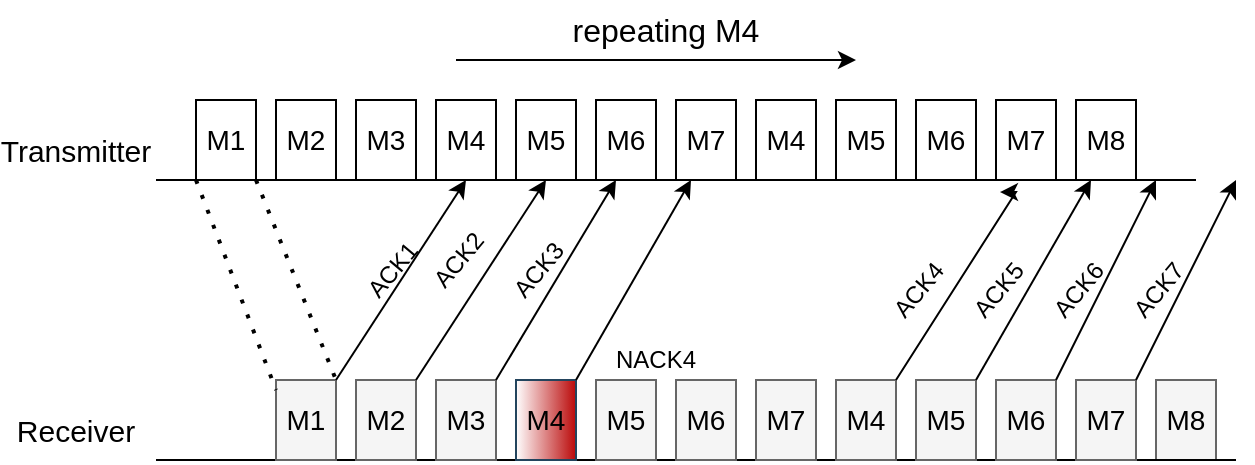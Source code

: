 <mxfile version="24.3.1" type="device">
  <diagram name="Page-1" id="HKSS3Wj2jXMU2g8QIEEy">
    <mxGraphModel dx="1050" dy="522" grid="1" gridSize="10" guides="1" tooltips="1" connect="1" arrows="1" fold="1" page="1" pageScale="1" pageWidth="827" pageHeight="1169" math="0" shadow="0">
      <root>
        <mxCell id="0" />
        <mxCell id="1" parent="0" />
        <mxCell id="xKt1_NO1aBf8VLeOsHZg-1" value="" style="endArrow=none;html=1;rounded=0;" parent="1" edge="1">
          <mxGeometry width="50" height="50" relative="1" as="geometry">
            <mxPoint x="100" y="240" as="sourcePoint" />
            <mxPoint x="620" y="240" as="targetPoint" />
          </mxGeometry>
        </mxCell>
        <mxCell id="xKt1_NO1aBf8VLeOsHZg-2" value="" style="rounded=0;whiteSpace=wrap;html=1;direction=south;" parent="1" vertex="1">
          <mxGeometry x="120" y="200" width="30" height="40" as="geometry" />
        </mxCell>
        <mxCell id="xKt1_NO1aBf8VLeOsHZg-3" value="" style="rounded=0;whiteSpace=wrap;html=1;direction=south;" parent="1" vertex="1">
          <mxGeometry x="560" y="200" width="30" height="40" as="geometry" />
        </mxCell>
        <mxCell id="xKt1_NO1aBf8VLeOsHZg-4" value="" style="rounded=0;whiteSpace=wrap;html=1;direction=south;" parent="1" vertex="1">
          <mxGeometry x="480" y="200" width="30" height="40" as="geometry" />
        </mxCell>
        <mxCell id="xKt1_NO1aBf8VLeOsHZg-5" value="" style="rounded=0;whiteSpace=wrap;html=1;direction=south;" parent="1" vertex="1">
          <mxGeometry x="160" y="200" width="30" height="40" as="geometry" />
        </mxCell>
        <mxCell id="xKt1_NO1aBf8VLeOsHZg-6" value="" style="rounded=0;whiteSpace=wrap;html=1;direction=south;" parent="1" vertex="1">
          <mxGeometry x="200" y="200" width="30" height="40" as="geometry" />
        </mxCell>
        <mxCell id="xKt1_NO1aBf8VLeOsHZg-7" value="" style="rounded=0;whiteSpace=wrap;html=1;direction=south;" parent="1" vertex="1">
          <mxGeometry x="240" y="200" width="30" height="40" as="geometry" />
        </mxCell>
        <mxCell id="xKt1_NO1aBf8VLeOsHZg-8" value="" style="rounded=0;whiteSpace=wrap;html=1;direction=south;" parent="1" vertex="1">
          <mxGeometry x="320" y="200" width="30" height="40" as="geometry" />
        </mxCell>
        <mxCell id="xKt1_NO1aBf8VLeOsHZg-9" value="" style="rounded=0;whiteSpace=wrap;html=1;direction=south;" parent="1" vertex="1">
          <mxGeometry x="280" y="200" width="30" height="40" as="geometry" />
        </mxCell>
        <mxCell id="xKt1_NO1aBf8VLeOsHZg-10" value="" style="rounded=0;whiteSpace=wrap;html=1;direction=south;" parent="1" vertex="1">
          <mxGeometry x="520" y="200" width="30" height="40" as="geometry" />
        </mxCell>
        <mxCell id="xKt1_NO1aBf8VLeOsHZg-11" value="" style="rounded=0;whiteSpace=wrap;html=1;direction=south;" parent="1" vertex="1">
          <mxGeometry x="360" y="200" width="30" height="40" as="geometry" />
        </mxCell>
        <mxCell id="xKt1_NO1aBf8VLeOsHZg-12" value="" style="rounded=0;whiteSpace=wrap;html=1;direction=south;" parent="1" vertex="1">
          <mxGeometry x="400" y="200" width="30" height="40" as="geometry" />
        </mxCell>
        <mxCell id="xKt1_NO1aBf8VLeOsHZg-13" value="" style="rounded=0;whiteSpace=wrap;html=1;direction=south;" parent="1" vertex="1">
          <mxGeometry x="440" y="200" width="30" height="40" as="geometry" />
        </mxCell>
        <mxCell id="xKt1_NO1aBf8VLeOsHZg-14" value="" style="rounded=0;whiteSpace=wrap;html=1;direction=south;fillColor=#f5f5f5;fontColor=#333333;strokeColor=#666666;" parent="1" vertex="1">
          <mxGeometry x="600" y="340" width="30" height="40" as="geometry" />
        </mxCell>
        <mxCell id="xKt1_NO1aBf8VLeOsHZg-15" value="" style="endArrow=none;html=1;rounded=0;" parent="1" edge="1">
          <mxGeometry width="50" height="50" relative="1" as="geometry">
            <mxPoint x="100" y="380" as="sourcePoint" />
            <mxPoint x="640" y="380" as="targetPoint" />
          </mxGeometry>
        </mxCell>
        <mxCell id="xKt1_NO1aBf8VLeOsHZg-16" value="" style="rounded=0;whiteSpace=wrap;html=1;direction=south;fillColor=#f5f5f5;fontColor=#333333;strokeColor=#666666;" parent="1" vertex="1">
          <mxGeometry x="520" y="340" width="30" height="40" as="geometry" />
        </mxCell>
        <mxCell id="xKt1_NO1aBf8VLeOsHZg-17" value="" style="rounded=0;whiteSpace=wrap;html=1;direction=south;fillColor=#f5f5f5;fontColor=#333333;strokeColor=#666666;" parent="1" vertex="1">
          <mxGeometry x="480" y="340" width="30" height="40" as="geometry" />
        </mxCell>
        <mxCell id="xKt1_NO1aBf8VLeOsHZg-18" value="" style="rounded=0;whiteSpace=wrap;html=1;direction=south;fillColor=#f5f5f5;fontColor=#333333;strokeColor=#666666;" parent="1" vertex="1">
          <mxGeometry x="440" y="340" width="30" height="40" as="geometry" />
        </mxCell>
        <mxCell id="xKt1_NO1aBf8VLeOsHZg-19" value="" style="rounded=0;whiteSpace=wrap;html=1;direction=south;fillColor=#f5f5f5;fontColor=#333333;strokeColor=#666666;" parent="1" vertex="1">
          <mxGeometry x="400" y="340" width="30" height="40" as="geometry" />
        </mxCell>
        <mxCell id="xKt1_NO1aBf8VLeOsHZg-20" value="" style="rounded=0;whiteSpace=wrap;html=1;direction=south;fillColor=#f5f5f5;fontColor=#333333;strokeColor=#666666;" parent="1" vertex="1">
          <mxGeometry x="360" y="340" width="30" height="40" as="geometry" />
        </mxCell>
        <mxCell id="xKt1_NO1aBf8VLeOsHZg-21" value="" style="rounded=0;whiteSpace=wrap;html=1;direction=south;fillColor=#f5f5f5;fontColor=#333333;strokeColor=#666666;" parent="1" vertex="1">
          <mxGeometry x="320" y="340" width="30" height="40" as="geometry" />
        </mxCell>
        <mxCell id="xKt1_NO1aBf8VLeOsHZg-22" value="" style="rounded=0;whiteSpace=wrap;html=1;direction=south;fillColor=default;strokeColor=#23445d;gradientColor=#BA0909;gradientDirection=north;" parent="1" vertex="1">
          <mxGeometry x="280" y="340" width="30" height="40" as="geometry" />
        </mxCell>
        <mxCell id="xKt1_NO1aBf8VLeOsHZg-23" value="" style="rounded=0;whiteSpace=wrap;html=1;direction=south;fillColor=#f5f5f5;fontColor=#333333;strokeColor=#666666;" parent="1" vertex="1">
          <mxGeometry x="240" y="340" width="30" height="40" as="geometry" />
        </mxCell>
        <mxCell id="xKt1_NO1aBf8VLeOsHZg-24" value="" style="rounded=0;whiteSpace=wrap;html=1;direction=south;fillColor=#f5f5f5;fontColor=#333333;strokeColor=#666666;" parent="1" vertex="1">
          <mxGeometry x="200" y="340" width="30" height="40" as="geometry" />
        </mxCell>
        <mxCell id="xKt1_NO1aBf8VLeOsHZg-25" value="" style="rounded=0;whiteSpace=wrap;html=1;direction=south;fillColor=#f5f5f5;fontColor=#333333;strokeColor=#666666;" parent="1" vertex="1">
          <mxGeometry x="160" y="340" width="30" height="40" as="geometry" />
        </mxCell>
        <mxCell id="xKt1_NO1aBf8VLeOsHZg-28" value="" style="rounded=0;whiteSpace=wrap;html=1;direction=south;fillColor=#f5f5f5;fontColor=#333333;strokeColor=#666666;" parent="1" vertex="1">
          <mxGeometry x="560" y="340" width="30" height="40" as="geometry" />
        </mxCell>
        <mxCell id="xKt1_NO1aBf8VLeOsHZg-29" value="&lt;font style=&quot;font-size: 14px;&quot;&gt;M3&lt;/font&gt;" style="text;html=1;align=center;verticalAlign=middle;whiteSpace=wrap;rounded=0;" parent="1" vertex="1">
          <mxGeometry x="225" y="345" width="60" height="30" as="geometry" />
        </mxCell>
        <mxCell id="xKt1_NO1aBf8VLeOsHZg-30" value="&lt;font style=&quot;font-size: 14px;&quot;&gt;M2&lt;/font&gt;" style="text;html=1;align=center;verticalAlign=middle;whiteSpace=wrap;rounded=0;" parent="1" vertex="1">
          <mxGeometry x="185" y="345" width="60" height="30" as="geometry" />
        </mxCell>
        <mxCell id="xKt1_NO1aBf8VLeOsHZg-31" value="&lt;font style=&quot;font-size: 14px;&quot;&gt;M1&lt;/font&gt;" style="text;html=1;align=center;verticalAlign=middle;whiteSpace=wrap;rounded=0;" parent="1" vertex="1">
          <mxGeometry x="145" y="345" width="60" height="30" as="geometry" />
        </mxCell>
        <mxCell id="xKt1_NO1aBf8VLeOsHZg-32" value="&lt;font style=&quot;font-size: 14px;&quot;&gt;M1&lt;/font&gt;" style="text;html=1;align=center;verticalAlign=middle;whiteSpace=wrap;rounded=0;" parent="1" vertex="1">
          <mxGeometry x="105" y="205" width="60" height="30" as="geometry" />
        </mxCell>
        <mxCell id="xKt1_NO1aBf8VLeOsHZg-33" value="&lt;font style=&quot;font-size: 14px;&quot;&gt;M7&lt;/font&gt;" style="text;html=1;align=center;verticalAlign=middle;whiteSpace=wrap;rounded=0;" parent="1" vertex="1">
          <mxGeometry x="545" y="345" width="60" height="30" as="geometry" />
        </mxCell>
        <mxCell id="xKt1_NO1aBf8VLeOsHZg-34" value="&lt;font style=&quot;font-size: 14px;&quot;&gt;M2&lt;/font&gt;" style="text;html=1;align=center;verticalAlign=middle;whiteSpace=wrap;rounded=0;" parent="1" vertex="1">
          <mxGeometry x="145" y="205" width="60" height="30" as="geometry" />
        </mxCell>
        <mxCell id="xKt1_NO1aBf8VLeOsHZg-35" value="&lt;font style=&quot;font-size: 14px;&quot;&gt;M3&lt;/font&gt;" style="text;html=1;align=center;verticalAlign=middle;whiteSpace=wrap;rounded=0;" parent="1" vertex="1">
          <mxGeometry x="185" y="205" width="60" height="30" as="geometry" />
        </mxCell>
        <mxCell id="xKt1_NO1aBf8VLeOsHZg-36" value="&lt;span style=&quot;font-size: 14px;&quot;&gt;M6&lt;/span&gt;" style="text;html=1;align=center;verticalAlign=middle;whiteSpace=wrap;rounded=0;" parent="1" vertex="1">
          <mxGeometry x="465" y="205" width="60" height="30" as="geometry" />
        </mxCell>
        <mxCell id="xKt1_NO1aBf8VLeOsHZg-37" value="&lt;font style=&quot;font-size: 14px;&quot;&gt;M5&lt;/font&gt;" style="text;html=1;align=center;verticalAlign=middle;whiteSpace=wrap;rounded=0;" parent="1" vertex="1">
          <mxGeometry x="465" y="345" width="60" height="30" as="geometry" />
        </mxCell>
        <mxCell id="xKt1_NO1aBf8VLeOsHZg-38" value="&lt;font style=&quot;font-size: 14px;&quot;&gt;M7&lt;/font&gt;" style="text;html=1;align=center;verticalAlign=middle;whiteSpace=wrap;rounded=0;" parent="1" vertex="1">
          <mxGeometry x="385" y="345" width="60" height="30" as="geometry" />
        </mxCell>
        <mxCell id="xKt1_NO1aBf8VLeOsHZg-39" value="&lt;font style=&quot;font-size: 14px;&quot;&gt;M6&lt;/font&gt;" style="text;html=1;align=center;verticalAlign=middle;whiteSpace=wrap;rounded=0;" parent="1" vertex="1">
          <mxGeometry x="345" y="345" width="60" height="30" as="geometry" />
        </mxCell>
        <mxCell id="xKt1_NO1aBf8VLeOsHZg-40" value="&lt;font style=&quot;font-size: 14px;&quot;&gt;M4&lt;/font&gt;" style="text;html=1;align=center;verticalAlign=middle;whiteSpace=wrap;rounded=0;" parent="1" vertex="1">
          <mxGeometry x="265" y="345" width="60" height="30" as="geometry" />
        </mxCell>
        <mxCell id="xKt1_NO1aBf8VLeOsHZg-41" value="&lt;font style=&quot;font-size: 14px;&quot;&gt;M5&lt;/font&gt;" style="text;html=1;align=center;verticalAlign=middle;whiteSpace=wrap;rounded=0;" parent="1" vertex="1">
          <mxGeometry x="305" y="345" width="60" height="30" as="geometry" />
        </mxCell>
        <mxCell id="xKt1_NO1aBf8VLeOsHZg-42" value="&lt;font style=&quot;font-size: 14px;&quot;&gt;M4&lt;/font&gt;" style="text;html=1;align=center;verticalAlign=middle;whiteSpace=wrap;rounded=0;" parent="1" vertex="1">
          <mxGeometry x="225" y="205" width="60" height="30" as="geometry" />
        </mxCell>
        <mxCell id="xKt1_NO1aBf8VLeOsHZg-44" value="&lt;font style=&quot;font-size: 14px;&quot;&gt;M5&lt;/font&gt;" style="text;html=1;align=center;verticalAlign=middle;whiteSpace=wrap;rounded=0;" parent="1" vertex="1">
          <mxGeometry x="265" y="205" width="60" height="30" as="geometry" />
        </mxCell>
        <mxCell id="xKt1_NO1aBf8VLeOsHZg-45" value="&lt;font style=&quot;font-size: 14px;&quot;&gt;M6&lt;/font&gt;" style="text;html=1;align=center;verticalAlign=middle;whiteSpace=wrap;rounded=0;" parent="1" vertex="1">
          <mxGeometry x="305" y="205" width="60" height="30" as="geometry" />
        </mxCell>
        <mxCell id="xKt1_NO1aBf8VLeOsHZg-46" value="&lt;font style=&quot;font-size: 14px;&quot;&gt;M7&lt;/font&gt;" style="text;html=1;align=center;verticalAlign=middle;whiteSpace=wrap;rounded=0;" parent="1" vertex="1">
          <mxGeometry x="345" y="205" width="60" height="30" as="geometry" />
        </mxCell>
        <mxCell id="xKt1_NO1aBf8VLeOsHZg-47" value="&lt;font style=&quot;font-size: 14px;&quot;&gt;M4&lt;/font&gt;" style="text;html=1;align=center;verticalAlign=middle;whiteSpace=wrap;rounded=0;" parent="1" vertex="1">
          <mxGeometry x="425" y="345" width="60" height="30" as="geometry" />
        </mxCell>
        <mxCell id="xKt1_NO1aBf8VLeOsHZg-48" value="&lt;font style=&quot;font-size: 14px;&quot;&gt;M4&lt;/font&gt;" style="text;html=1;align=center;verticalAlign=middle;whiteSpace=wrap;rounded=0;" parent="1" vertex="1">
          <mxGeometry x="385" y="205" width="60" height="30" as="geometry" />
        </mxCell>
        <mxCell id="xKt1_NO1aBf8VLeOsHZg-49" value="&lt;font style=&quot;font-size: 14px;&quot;&gt;M5&lt;/font&gt;" style="text;html=1;align=center;verticalAlign=middle;whiteSpace=wrap;rounded=0;" parent="1" vertex="1">
          <mxGeometry x="425" y="205" width="60" height="30" as="geometry" />
        </mxCell>
        <mxCell id="F45EaGBJWcl2gNSD-J_z-6" style="edgeStyle=none;rounded=0;orthogonalLoop=1;jettySize=auto;html=1;entryX=1;entryY=0.75;entryDx=0;entryDy=0;" edge="1" parent="1" target="xKt1_NO1aBf8VLeOsHZg-3">
          <mxGeometry relative="1" as="geometry">
            <mxPoint x="560" y="250" as="targetPoint" />
            <mxPoint x="510" y="340" as="sourcePoint" />
          </mxGeometry>
        </mxCell>
        <mxCell id="xKt1_NO1aBf8VLeOsHZg-50" value="&lt;span style=&quot;font-size: 14px;&quot;&gt;M6&lt;/span&gt;" style="text;html=1;align=center;verticalAlign=middle;whiteSpace=wrap;rounded=0;" parent="1" vertex="1">
          <mxGeometry x="505" y="345" width="60" height="30" as="geometry" />
        </mxCell>
        <mxCell id="xKt1_NO1aBf8VLeOsHZg-51" value="&lt;font style=&quot;font-size: 14px;&quot;&gt;M7&lt;/font&gt;" style="text;html=1;align=center;verticalAlign=middle;whiteSpace=wrap;rounded=0;" parent="1" vertex="1">
          <mxGeometry x="505" y="205" width="60" height="30" as="geometry" />
        </mxCell>
        <mxCell id="xKt1_NO1aBf8VLeOsHZg-52" value="&lt;span style=&quot;font-size: 14px;&quot;&gt;M8&lt;/span&gt;" style="text;html=1;align=center;verticalAlign=middle;whiteSpace=wrap;rounded=0;" parent="1" vertex="1">
          <mxGeometry x="585" y="345" width="60" height="30" as="geometry" />
        </mxCell>
        <mxCell id="xKt1_NO1aBf8VLeOsHZg-53" value="&lt;span style=&quot;font-size: 14px;&quot;&gt;M8&lt;/span&gt;" style="text;html=1;align=center;verticalAlign=middle;whiteSpace=wrap;rounded=0;" parent="1" vertex="1">
          <mxGeometry x="545" y="205" width="60" height="30" as="geometry" />
        </mxCell>
        <mxCell id="xKt1_NO1aBf8VLeOsHZg-54" value="" style="endArrow=none;dashed=1;html=1;dashPattern=1 3;strokeWidth=2;rounded=0;entryX=0.25;entryY=0;entryDx=0;entryDy=0;" parent="1" target="xKt1_NO1aBf8VLeOsHZg-31" edge="1">
          <mxGeometry width="50" height="50" relative="1" as="geometry">
            <mxPoint x="120" y="240" as="sourcePoint" />
            <mxPoint x="260" y="460" as="targetPoint" />
          </mxGeometry>
        </mxCell>
        <mxCell id="xKt1_NO1aBf8VLeOsHZg-56" value="" style="endArrow=none;dashed=1;html=1;dashPattern=1 3;strokeWidth=2;rounded=0;" parent="1" edge="1">
          <mxGeometry width="50" height="50" relative="1" as="geometry">
            <mxPoint x="150" y="240" as="sourcePoint" />
            <mxPoint x="190" y="340" as="targetPoint" />
          </mxGeometry>
        </mxCell>
        <mxCell id="xKt1_NO1aBf8VLeOsHZg-58" value="" style="endArrow=classic;html=1;rounded=0;exitX=0;exitY=0;exitDx=0;exitDy=0;" parent="1" source="xKt1_NO1aBf8VLeOsHZg-25" edge="1">
          <mxGeometry width="50" height="50" relative="1" as="geometry">
            <mxPoint x="150" y="490" as="sourcePoint" />
            <mxPoint x="255" y="240" as="targetPoint" />
          </mxGeometry>
        </mxCell>
        <mxCell id="xKt1_NO1aBf8VLeOsHZg-61" value="&lt;font style=&quot;font-size: 12px;&quot;&gt;NACK4&lt;/font&gt;" style="text;html=1;align=center;verticalAlign=middle;whiteSpace=wrap;rounded=0;" parent="1" vertex="1">
          <mxGeometry x="320" y="320" width="60" height="20" as="geometry" />
        </mxCell>
        <mxCell id="xKt1_NO1aBf8VLeOsHZg-64" value="" style="endArrow=classic;html=1;rounded=0;entryX=1;entryY=0.75;entryDx=0;entryDy=0;exitX=0;exitY=0;exitDx=0;exitDy=0;" parent="1" target="xKt1_NO1aBf8VLeOsHZg-11" edge="1" source="xKt1_NO1aBf8VLeOsHZg-22">
          <mxGeometry width="50" height="50" relative="1" as="geometry">
            <mxPoint x="310" y="300" as="sourcePoint" />
            <mxPoint x="360" y="250" as="targetPoint" />
          </mxGeometry>
        </mxCell>
        <mxCell id="xKt1_NO1aBf8VLeOsHZg-68" style="edgeStyle=orthogonalEdgeStyle;rounded=0;orthogonalLoop=1;jettySize=auto;html=1;exitX=0.5;exitY=1;exitDx=0;exitDy=0;" parent="1" edge="1">
          <mxGeometry relative="1" as="geometry">
            <mxPoint x="255" y="330" as="sourcePoint" />
            <mxPoint x="255" y="330" as="targetPoint" />
          </mxGeometry>
        </mxCell>
        <mxCell id="xKt1_NO1aBf8VLeOsHZg-78" value="" style="endArrow=classic;html=1;rounded=0;exitX=0;exitY=0;exitDx=0;exitDy=0;" parent="1" source="xKt1_NO1aBf8VLeOsHZg-16" edge="1">
          <mxGeometry width="50" height="50" relative="1" as="geometry">
            <mxPoint x="520" y="310" as="sourcePoint" />
            <mxPoint x="600" y="240" as="targetPoint" />
          </mxGeometry>
        </mxCell>
        <mxCell id="xKt1_NO1aBf8VLeOsHZg-80" value="&lt;font style=&quot;font-size: 12px;&quot;&gt;ACK6&lt;/font&gt;" style="text;html=1;align=center;verticalAlign=middle;whiteSpace=wrap;rounded=0;rotation=310;" parent="1" vertex="1">
          <mxGeometry x="533" y="280" width="57" height="30" as="geometry" />
        </mxCell>
        <mxCell id="xKt1_NO1aBf8VLeOsHZg-81" value="" style="endArrow=classic;html=1;rounded=0;exitX=0;exitY=0;exitDx=0;exitDy=0;" parent="1" edge="1" source="xKt1_NO1aBf8VLeOsHZg-28">
          <mxGeometry width="50" height="50" relative="1" as="geometry">
            <mxPoint x="590" y="300" as="sourcePoint" />
            <mxPoint x="640" y="240" as="targetPoint" />
          </mxGeometry>
        </mxCell>
        <mxCell id="xKt1_NO1aBf8VLeOsHZg-82" value="&lt;font style=&quot;font-size: 12px;&quot;&gt;ACK7&lt;/font&gt;" style="text;html=1;align=center;verticalAlign=middle;whiteSpace=wrap;rounded=0;rotation=310;" parent="1" vertex="1">
          <mxGeometry x="573" y="280" width="57" height="30" as="geometry" />
        </mxCell>
        <mxCell id="xKt1_NO1aBf8VLeOsHZg-85" value="&lt;font style=&quot;font-size: 12px;&quot;&gt;ACK1&lt;/font&gt;" style="text;html=1;align=center;verticalAlign=middle;whiteSpace=wrap;rounded=0;rotation=310;" parent="1" vertex="1">
          <mxGeometry x="190" y="270" width="57" height="30" as="geometry" />
        </mxCell>
        <mxCell id="xKt1_NO1aBf8VLeOsHZg-86" value="" style="endArrow=classic;html=1;rounded=0;exitX=0;exitY=0;exitDx=0;exitDy=0;entryX=1;entryY=0.5;entryDx=0;entryDy=0;" parent="1" source="xKt1_NO1aBf8VLeOsHZg-24" target="xKt1_NO1aBf8VLeOsHZg-9" edge="1">
          <mxGeometry width="50" height="50" relative="1" as="geometry">
            <mxPoint x="600" y="310" as="sourcePoint" />
            <mxPoint x="650" y="250" as="targetPoint" />
          </mxGeometry>
        </mxCell>
        <mxCell id="xKt1_NO1aBf8VLeOsHZg-87" value="" style="endArrow=classic;html=1;rounded=0;exitX=0;exitY=0;exitDx=0;exitDy=0;" parent="1" source="xKt1_NO1aBf8VLeOsHZg-23" edge="1">
          <mxGeometry width="50" height="50" relative="1" as="geometry">
            <mxPoint x="240" y="310" as="sourcePoint" />
            <mxPoint x="330" y="240" as="targetPoint" />
          </mxGeometry>
        </mxCell>
        <mxCell id="xKt1_NO1aBf8VLeOsHZg-88" value="&lt;font style=&quot;font-size: 12px;&quot;&gt;ACK3&lt;/font&gt;" style="text;html=1;align=center;verticalAlign=middle;whiteSpace=wrap;rounded=0;rotation=310;" parent="1" vertex="1">
          <mxGeometry x="263" y="270" width="57" height="30" as="geometry" />
        </mxCell>
        <mxCell id="xKt1_NO1aBf8VLeOsHZg-89" value="&lt;font style=&quot;font-size: 12px;&quot;&gt;ACK2&lt;/font&gt;" style="text;html=1;align=center;verticalAlign=middle;whiteSpace=wrap;rounded=0;rotation=310;" parent="1" vertex="1">
          <mxGeometry x="223" y="265" width="57" height="30" as="geometry" />
        </mxCell>
        <mxCell id="uRto5l73tN3a9eekR6p2-4" value="&lt;font style=&quot;font-size: 16px;&quot;&gt;repeating M4&lt;/font&gt;" style="text;html=1;align=center;verticalAlign=middle;whiteSpace=wrap;rounded=0;" parent="1" vertex="1">
          <mxGeometry x="270" y="150" width="170" height="30" as="geometry" />
        </mxCell>
        <mxCell id="uRto5l73tN3a9eekR6p2-5" value="" style="endArrow=classic;html=1;rounded=0;" parent="1" edge="1">
          <mxGeometry width="50" height="50" relative="1" as="geometry">
            <mxPoint x="250" y="180" as="sourcePoint" />
            <mxPoint x="450" y="180" as="targetPoint" />
          </mxGeometry>
        </mxCell>
        <mxCell id="uRto5l73tN3a9eekR6p2-7" value="&lt;font style=&quot;font-size: 15px;&quot;&gt;Transmitter&lt;/font&gt;" style="text;html=1;align=center;verticalAlign=middle;whiteSpace=wrap;rounded=0;" parent="1" vertex="1">
          <mxGeometry x="30" y="210" width="60" height="30" as="geometry" />
        </mxCell>
        <mxCell id="uRto5l73tN3a9eekR6p2-9" value="&lt;span style=&quot;font-size: 15px;&quot;&gt;Receiver&lt;/span&gt;" style="text;html=1;align=center;verticalAlign=middle;whiteSpace=wrap;rounded=0;" parent="1" vertex="1">
          <mxGeometry x="30" y="350" width="60" height="30" as="geometry" />
        </mxCell>
        <mxCell id="F45EaGBJWcl2gNSD-J_z-3" style="edgeStyle=none;rounded=0;orthogonalLoop=1;jettySize=auto;html=1;exitX=0;exitY=0;exitDx=0;exitDy=0;entryX=0.895;entryY=-0.109;entryDx=0;entryDy=0;entryPerimeter=0;" edge="1" parent="1" source="xKt1_NO1aBf8VLeOsHZg-18">
          <mxGeometry relative="1" as="geometry">
            <mxPoint x="521.977" y="246.009" as="targetPoint" />
            <Array as="points">
              <mxPoint x="530" y="246" />
            </Array>
          </mxGeometry>
        </mxCell>
        <mxCell id="F45EaGBJWcl2gNSD-J_z-4" value="&lt;font style=&quot;font-size: 12px;&quot;&gt;ACK4&lt;/font&gt;" style="text;html=1;align=center;verticalAlign=middle;whiteSpace=wrap;rounded=0;rotation=310;" vertex="1" parent="1">
          <mxGeometry x="453" y="280" width="57" height="30" as="geometry" />
        </mxCell>
        <mxCell id="F45EaGBJWcl2gNSD-J_z-8" value="&lt;font style=&quot;font-size: 12px;&quot;&gt;ACK5&lt;/font&gt;" style="text;html=1;align=center;verticalAlign=middle;whiteSpace=wrap;rounded=0;rotation=310;" vertex="1" parent="1">
          <mxGeometry x="493" y="280" width="57" height="30" as="geometry" />
        </mxCell>
      </root>
    </mxGraphModel>
  </diagram>
</mxfile>
